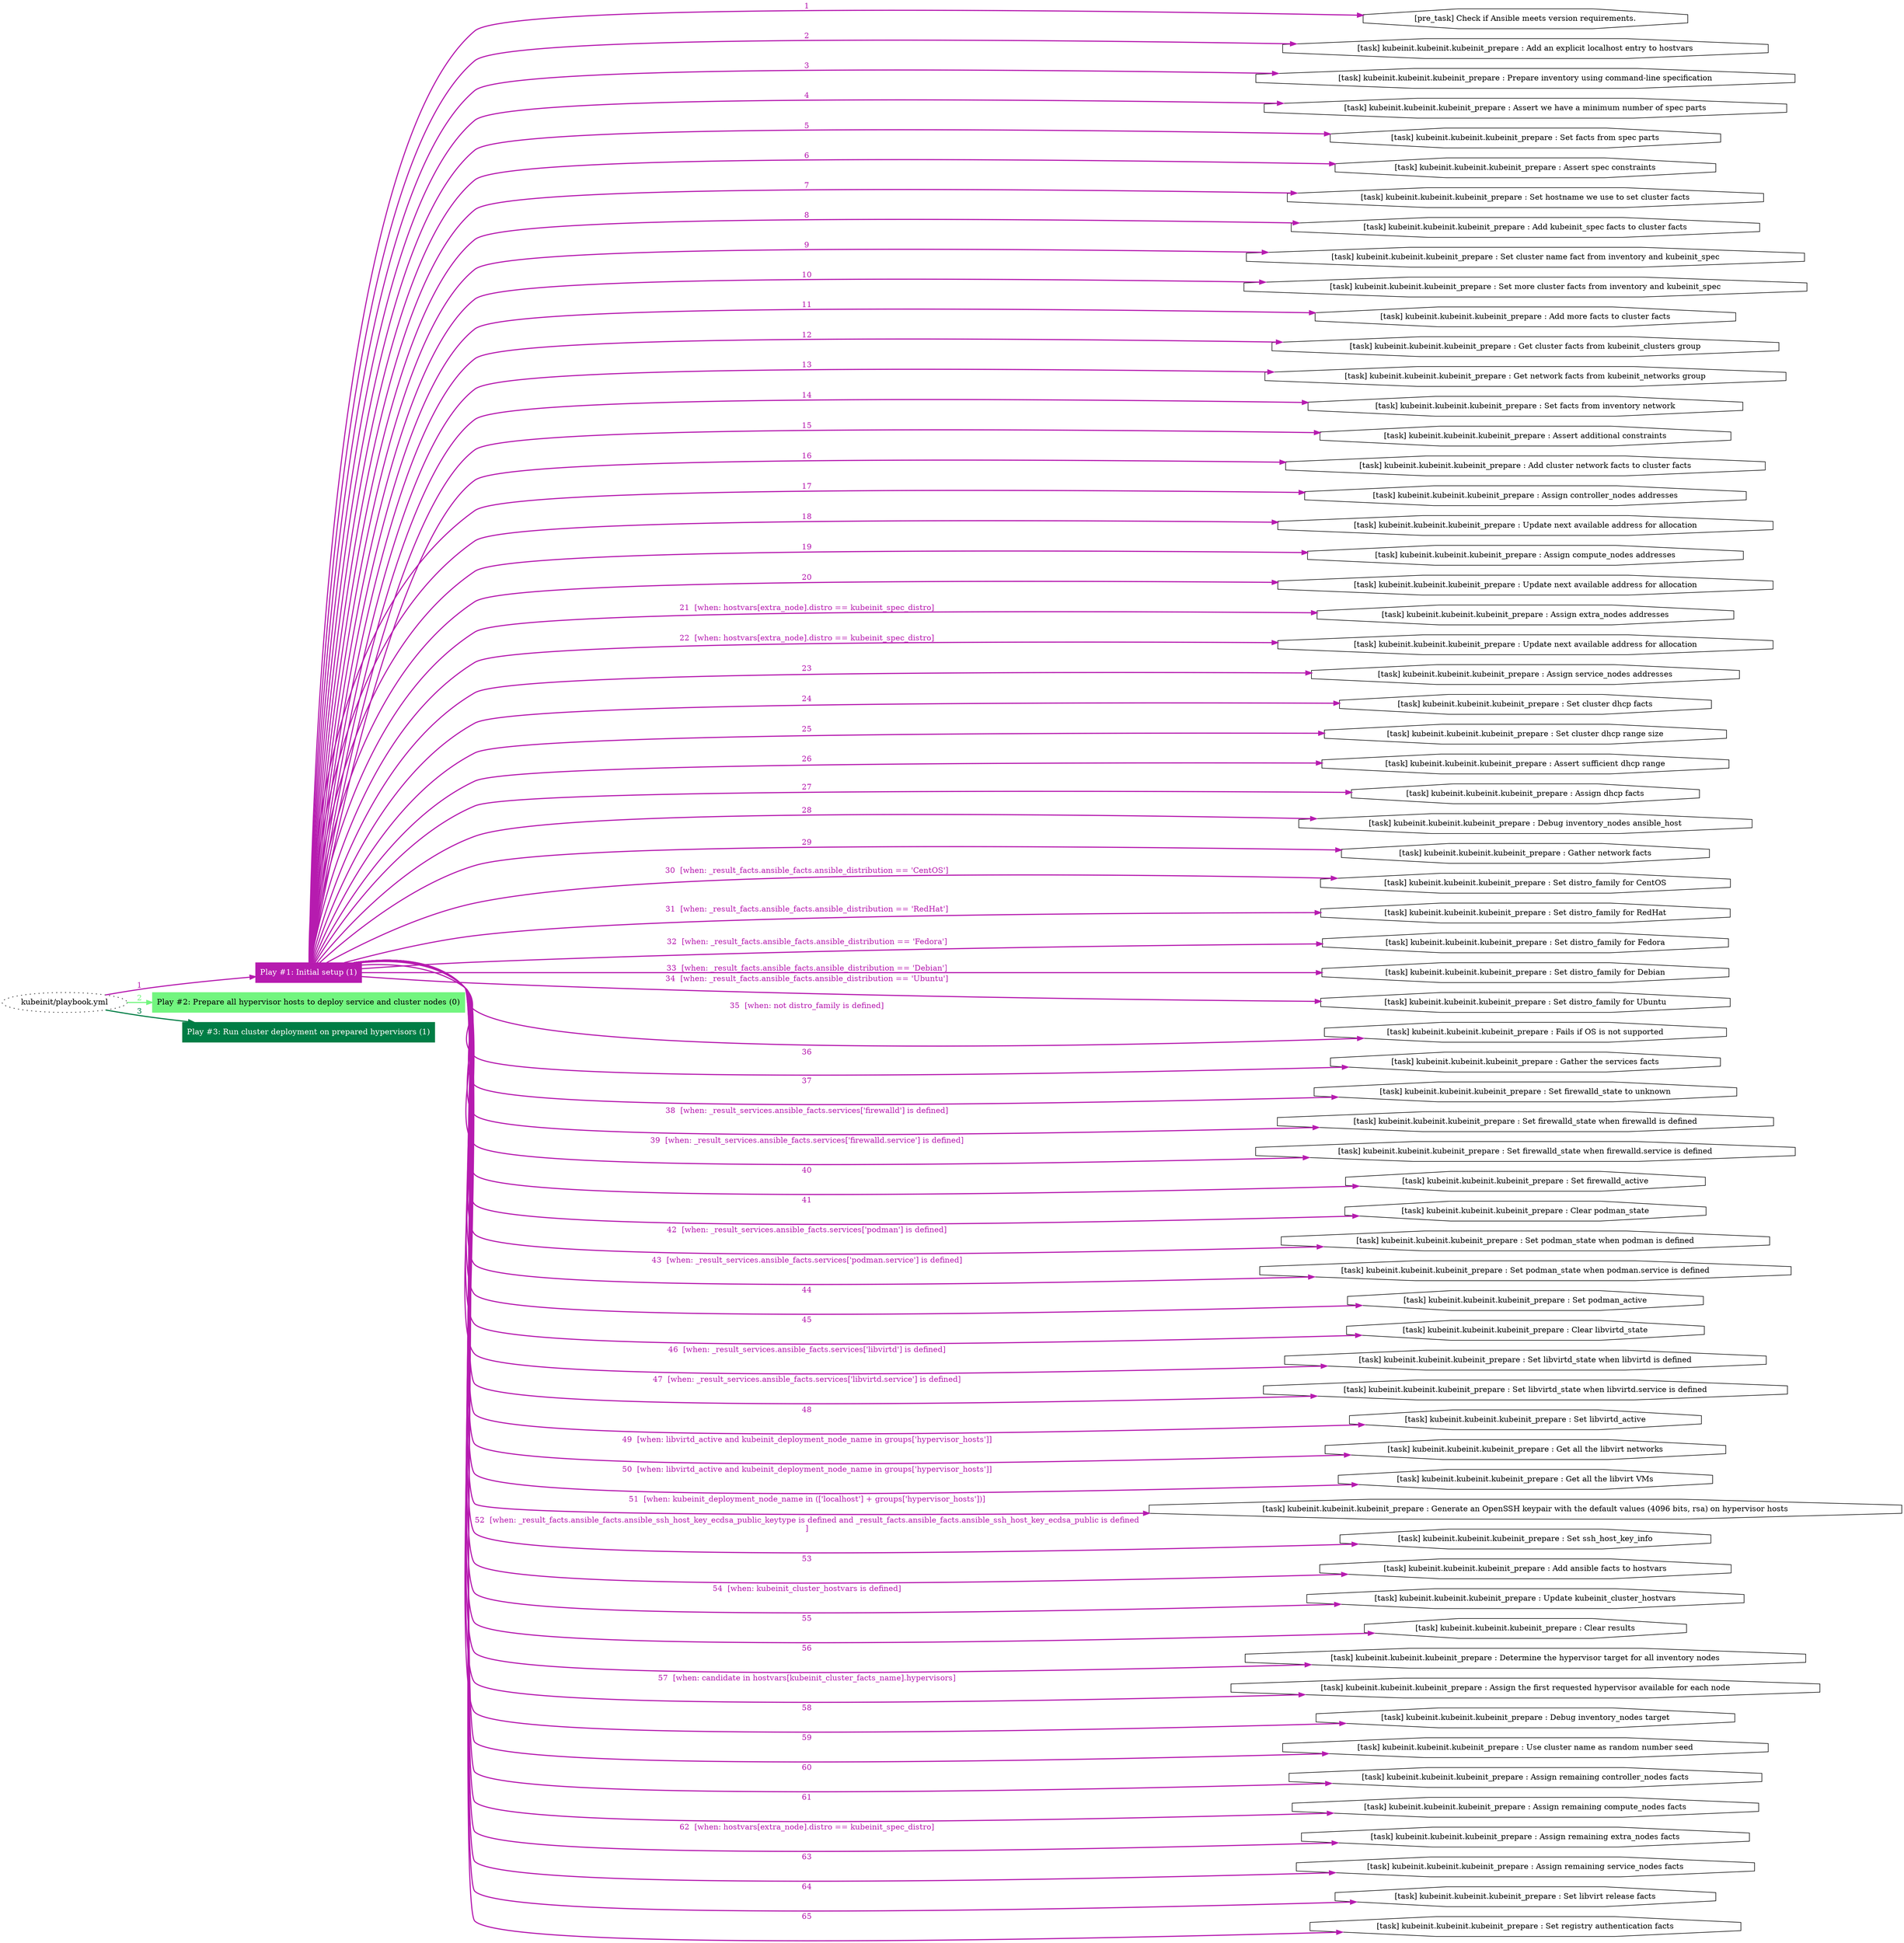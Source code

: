 digraph "kubeinit/playbook.yml "{
	graph [concentrate=true ordering=in rankdir=LR ratio=fill]
	edge [esep=5 sep=10]
	"kubeinit/playbook.yml" [id=root_node style=dotted]
	subgraph "Play #1: Initial setup (1) "{
		"Play #1: Initial setup (1)" [color="#b61baf" fontcolor="#ffffff" id="play_ea869561-3bcd-4f29-bf1c-f3e83fec173b" shape=box style=filled tooltip=localhost]
		"kubeinit/playbook.yml" -> "Play #1: Initial setup (1)" [label=1 color="#b61baf" fontcolor="#b61baf" id="edge_aed6859c-e560-4c23-939a-ffddefc12280" style=bold]
		"pre_task_42b88b5c-15d3-4a57-a116-bc62bc5c8911" [label="[pre_task] Check if Ansible meets version requirements." id="pre_task_42b88b5c-15d3-4a57-a116-bc62bc5c8911" shape=octagon tooltip="[pre_task] Check if Ansible meets version requirements."]
		"Play #1: Initial setup (1)" -> "pre_task_42b88b5c-15d3-4a57-a116-bc62bc5c8911" [label=1 color="#b61baf" fontcolor="#b61baf" id="edge_c6e97011-c3ed-4ab1-82f6-898571a070c2" style=bold]
		"task_cff6bb2b-d6f0-4ded-bd03-bcca0bccc145" [label="[task] kubeinit.kubeinit.kubeinit_prepare : Add an explicit localhost entry to hostvars" id="task_cff6bb2b-d6f0-4ded-bd03-bcca0bccc145" shape=octagon tooltip="[task] kubeinit.kubeinit.kubeinit_prepare : Add an explicit localhost entry to hostvars"]
		"Play #1: Initial setup (1)" -> "task_cff6bb2b-d6f0-4ded-bd03-bcca0bccc145" [label=2 color="#b61baf" fontcolor="#b61baf" id="edge_1ac5b663-cb4f-4fca-86e8-e2582e75374a" style=bold]
		"task_7cb29508-6b1f-4231-b0f7-6bf992cc1b13" [label="[task] kubeinit.kubeinit.kubeinit_prepare : Prepare inventory using command-line specification" id="task_7cb29508-6b1f-4231-b0f7-6bf992cc1b13" shape=octagon tooltip="[task] kubeinit.kubeinit.kubeinit_prepare : Prepare inventory using command-line specification"]
		"Play #1: Initial setup (1)" -> "task_7cb29508-6b1f-4231-b0f7-6bf992cc1b13" [label=3 color="#b61baf" fontcolor="#b61baf" id="edge_74beb8eb-ba7c-4d41-8a2a-8c0e63d81d73" style=bold]
		"task_b93960a4-4c40-41fe-8964-3a6a07e31b44" [label="[task] kubeinit.kubeinit.kubeinit_prepare : Assert we have a minimum number of spec parts" id="task_b93960a4-4c40-41fe-8964-3a6a07e31b44" shape=octagon tooltip="[task] kubeinit.kubeinit.kubeinit_prepare : Assert we have a minimum number of spec parts"]
		"Play #1: Initial setup (1)" -> "task_b93960a4-4c40-41fe-8964-3a6a07e31b44" [label=4 color="#b61baf" fontcolor="#b61baf" id="edge_6ea727b4-5982-4d61-a57a-d5787a983b25" style=bold]
		"task_51372efc-e287-49f4-9223-54e0a70ea1ea" [label="[task] kubeinit.kubeinit.kubeinit_prepare : Set facts from spec parts" id="task_51372efc-e287-49f4-9223-54e0a70ea1ea" shape=octagon tooltip="[task] kubeinit.kubeinit.kubeinit_prepare : Set facts from spec parts"]
		"Play #1: Initial setup (1)" -> "task_51372efc-e287-49f4-9223-54e0a70ea1ea" [label=5 color="#b61baf" fontcolor="#b61baf" id="edge_bd211f06-2d12-425d-ada8-5bfef68b889d" style=bold]
		"task_4a597395-65dd-45b1-a8e7-f1f57c04cd02" [label="[task] kubeinit.kubeinit.kubeinit_prepare : Assert spec constraints" id="task_4a597395-65dd-45b1-a8e7-f1f57c04cd02" shape=octagon tooltip="[task] kubeinit.kubeinit.kubeinit_prepare : Assert spec constraints"]
		"Play #1: Initial setup (1)" -> "task_4a597395-65dd-45b1-a8e7-f1f57c04cd02" [label=6 color="#b61baf" fontcolor="#b61baf" id="edge_683eda42-1627-4d88-ac69-6c7b89eecdb9" style=bold]
		"task_9fe77a5a-141c-451a-ac60-8dcca9f5171a" [label="[task] kubeinit.kubeinit.kubeinit_prepare : Set hostname we use to set cluster facts" id="task_9fe77a5a-141c-451a-ac60-8dcca9f5171a" shape=octagon tooltip="[task] kubeinit.kubeinit.kubeinit_prepare : Set hostname we use to set cluster facts"]
		"Play #1: Initial setup (1)" -> "task_9fe77a5a-141c-451a-ac60-8dcca9f5171a" [label=7 color="#b61baf" fontcolor="#b61baf" id="edge_4e191393-0693-47b1-b947-53d4233d4972" style=bold]
		"task_1a16730c-21f4-48fa-bfd4-cb5289695d1d" [label="[task] kubeinit.kubeinit.kubeinit_prepare : Add kubeinit_spec facts to cluster facts" id="task_1a16730c-21f4-48fa-bfd4-cb5289695d1d" shape=octagon tooltip="[task] kubeinit.kubeinit.kubeinit_prepare : Add kubeinit_spec facts to cluster facts"]
		"Play #1: Initial setup (1)" -> "task_1a16730c-21f4-48fa-bfd4-cb5289695d1d" [label=8 color="#b61baf" fontcolor="#b61baf" id="edge_9e916204-87d0-4dc0-a70c-589d1f0d8e39" style=bold]
		"task_1526a28e-e0dc-4e13-9c69-a9e5828e7ce5" [label="[task] kubeinit.kubeinit.kubeinit_prepare : Set cluster name fact from inventory and kubeinit_spec" id="task_1526a28e-e0dc-4e13-9c69-a9e5828e7ce5" shape=octagon tooltip="[task] kubeinit.kubeinit.kubeinit_prepare : Set cluster name fact from inventory and kubeinit_spec"]
		"Play #1: Initial setup (1)" -> "task_1526a28e-e0dc-4e13-9c69-a9e5828e7ce5" [label=9 color="#b61baf" fontcolor="#b61baf" id="edge_eecdcafa-5d11-42cd-9eaa-aa9f075fcc76" style=bold]
		"task_cc54e33d-a366-4586-b9bc-17f60291f54e" [label="[task] kubeinit.kubeinit.kubeinit_prepare : Set more cluster facts from inventory and kubeinit_spec" id="task_cc54e33d-a366-4586-b9bc-17f60291f54e" shape=octagon tooltip="[task] kubeinit.kubeinit.kubeinit_prepare : Set more cluster facts from inventory and kubeinit_spec"]
		"Play #1: Initial setup (1)" -> "task_cc54e33d-a366-4586-b9bc-17f60291f54e" [label=10 color="#b61baf" fontcolor="#b61baf" id="edge_718b529e-8cbd-4100-92a3-804afe4b6082" style=bold]
		"task_c64bbaf6-a7b3-4c32-a075-b58950c12895" [label="[task] kubeinit.kubeinit.kubeinit_prepare : Add more facts to cluster facts" id="task_c64bbaf6-a7b3-4c32-a075-b58950c12895" shape=octagon tooltip="[task] kubeinit.kubeinit.kubeinit_prepare : Add more facts to cluster facts"]
		"Play #1: Initial setup (1)" -> "task_c64bbaf6-a7b3-4c32-a075-b58950c12895" [label=11 color="#b61baf" fontcolor="#b61baf" id="edge_af4f5d3b-f8e9-4858-85d7-815c3b1a6b7e" style=bold]
		"task_7ce78f7c-0b40-4ffc-8a3e-93176c9576f3" [label="[task] kubeinit.kubeinit.kubeinit_prepare : Get cluster facts from kubeinit_clusters group" id="task_7ce78f7c-0b40-4ffc-8a3e-93176c9576f3" shape=octagon tooltip="[task] kubeinit.kubeinit.kubeinit_prepare : Get cluster facts from kubeinit_clusters group"]
		"Play #1: Initial setup (1)" -> "task_7ce78f7c-0b40-4ffc-8a3e-93176c9576f3" [label=12 color="#b61baf" fontcolor="#b61baf" id="edge_37005cfc-8ac8-4f75-acb8-f3d6c5061f81" style=bold]
		"task_35567f24-5af0-4949-8a76-e18acd849163" [label="[task] kubeinit.kubeinit.kubeinit_prepare : Get network facts from kubeinit_networks group" id="task_35567f24-5af0-4949-8a76-e18acd849163" shape=octagon tooltip="[task] kubeinit.kubeinit.kubeinit_prepare : Get network facts from kubeinit_networks group"]
		"Play #1: Initial setup (1)" -> "task_35567f24-5af0-4949-8a76-e18acd849163" [label=13 color="#b61baf" fontcolor="#b61baf" id="edge_37c60db0-659b-4ac6-99cc-0be6d06933fa" style=bold]
		"task_dd79f61f-6acf-41a3-917f-7c9cdcc504e9" [label="[task] kubeinit.kubeinit.kubeinit_prepare : Set facts from inventory network" id="task_dd79f61f-6acf-41a3-917f-7c9cdcc504e9" shape=octagon tooltip="[task] kubeinit.kubeinit.kubeinit_prepare : Set facts from inventory network"]
		"Play #1: Initial setup (1)" -> "task_dd79f61f-6acf-41a3-917f-7c9cdcc504e9" [label=14 color="#b61baf" fontcolor="#b61baf" id="edge_6a201f12-d2bd-4813-b201-5e9fe6cd1ada" style=bold]
		"task_b8d11cb2-2d36-4e49-945c-ed47af295330" [label="[task] kubeinit.kubeinit.kubeinit_prepare : Assert additional constraints" id="task_b8d11cb2-2d36-4e49-945c-ed47af295330" shape=octagon tooltip="[task] kubeinit.kubeinit.kubeinit_prepare : Assert additional constraints"]
		"Play #1: Initial setup (1)" -> "task_b8d11cb2-2d36-4e49-945c-ed47af295330" [label=15 color="#b61baf" fontcolor="#b61baf" id="edge_f0c78ee6-126d-4e49-adaa-664ae76e2e93" style=bold]
		"task_f575a1e5-501a-40dc-b701-f62122ea31c1" [label="[task] kubeinit.kubeinit.kubeinit_prepare : Add cluster network facts to cluster facts" id="task_f575a1e5-501a-40dc-b701-f62122ea31c1" shape=octagon tooltip="[task] kubeinit.kubeinit.kubeinit_prepare : Add cluster network facts to cluster facts"]
		"Play #1: Initial setup (1)" -> "task_f575a1e5-501a-40dc-b701-f62122ea31c1" [label=16 color="#b61baf" fontcolor="#b61baf" id="edge_5c0dd088-933b-4486-9183-e453b2288366" style=bold]
		"task_1e2bcc0c-af5e-4700-b973-0bb6065e7f27" [label="[task] kubeinit.kubeinit.kubeinit_prepare : Assign controller_nodes addresses" id="task_1e2bcc0c-af5e-4700-b973-0bb6065e7f27" shape=octagon tooltip="[task] kubeinit.kubeinit.kubeinit_prepare : Assign controller_nodes addresses"]
		"Play #1: Initial setup (1)" -> "task_1e2bcc0c-af5e-4700-b973-0bb6065e7f27" [label=17 color="#b61baf" fontcolor="#b61baf" id="edge_f73c1e36-0c46-474d-ace0-015406703048" style=bold]
		"task_fd05fdd2-6424-473e-9172-205d84464013" [label="[task] kubeinit.kubeinit.kubeinit_prepare : Update next available address for allocation" id="task_fd05fdd2-6424-473e-9172-205d84464013" shape=octagon tooltip="[task] kubeinit.kubeinit.kubeinit_prepare : Update next available address for allocation"]
		"Play #1: Initial setup (1)" -> "task_fd05fdd2-6424-473e-9172-205d84464013" [label=18 color="#b61baf" fontcolor="#b61baf" id="edge_9d5ebd70-8c35-4b2b-8f80-f00f41fcdf15" style=bold]
		"task_cadfd4af-5753-417b-88aa-5233294ee43b" [label="[task] kubeinit.kubeinit.kubeinit_prepare : Assign compute_nodes addresses" id="task_cadfd4af-5753-417b-88aa-5233294ee43b" shape=octagon tooltip="[task] kubeinit.kubeinit.kubeinit_prepare : Assign compute_nodes addresses"]
		"Play #1: Initial setup (1)" -> "task_cadfd4af-5753-417b-88aa-5233294ee43b" [label=19 color="#b61baf" fontcolor="#b61baf" id="edge_08e3fd9e-ee09-495e-af6b-71690c99f3cb" style=bold]
		"task_93f52122-1fd6-451b-ad29-865eccbcd208" [label="[task] kubeinit.kubeinit.kubeinit_prepare : Update next available address for allocation" id="task_93f52122-1fd6-451b-ad29-865eccbcd208" shape=octagon tooltip="[task] kubeinit.kubeinit.kubeinit_prepare : Update next available address for allocation"]
		"Play #1: Initial setup (1)" -> "task_93f52122-1fd6-451b-ad29-865eccbcd208" [label=20 color="#b61baf" fontcolor="#b61baf" id="edge_3a901adf-e3fe-4bfb-8816-299d0a48a6ac" style=bold]
		"task_c286322e-029e-4f80-9263-8841d92fdba5" [label="[task] kubeinit.kubeinit.kubeinit_prepare : Assign extra_nodes addresses" id="task_c286322e-029e-4f80-9263-8841d92fdba5" shape=octagon tooltip="[task] kubeinit.kubeinit.kubeinit_prepare : Assign extra_nodes addresses"]
		"Play #1: Initial setup (1)" -> "task_c286322e-029e-4f80-9263-8841d92fdba5" [label="21  [when: hostvars[extra_node].distro == kubeinit_spec_distro]" color="#b61baf" fontcolor="#b61baf" id="edge_6eaa01df-c829-45b2-a062-85b1823875ba" style=bold]
		"task_6bfc5421-4857-4c39-8678-838318028d52" [label="[task] kubeinit.kubeinit.kubeinit_prepare : Update next available address for allocation" id="task_6bfc5421-4857-4c39-8678-838318028d52" shape=octagon tooltip="[task] kubeinit.kubeinit.kubeinit_prepare : Update next available address for allocation"]
		"Play #1: Initial setup (1)" -> "task_6bfc5421-4857-4c39-8678-838318028d52" [label="22  [when: hostvars[extra_node].distro == kubeinit_spec_distro]" color="#b61baf" fontcolor="#b61baf" id="edge_486110b0-62ff-4295-a287-ce65cfee575a" style=bold]
		"task_71b26c07-ccba-4de7-9dc9-816d5d7c45a8" [label="[task] kubeinit.kubeinit.kubeinit_prepare : Assign service_nodes addresses" id="task_71b26c07-ccba-4de7-9dc9-816d5d7c45a8" shape=octagon tooltip="[task] kubeinit.kubeinit.kubeinit_prepare : Assign service_nodes addresses"]
		"Play #1: Initial setup (1)" -> "task_71b26c07-ccba-4de7-9dc9-816d5d7c45a8" [label=23 color="#b61baf" fontcolor="#b61baf" id="edge_1b1676a4-af73-43e0-93bc-2a15efcde11f" style=bold]
		"task_a3cfbd10-045b-4bb0-8435-98476fd9000c" [label="[task] kubeinit.kubeinit.kubeinit_prepare : Set cluster dhcp facts" id="task_a3cfbd10-045b-4bb0-8435-98476fd9000c" shape=octagon tooltip="[task] kubeinit.kubeinit.kubeinit_prepare : Set cluster dhcp facts"]
		"Play #1: Initial setup (1)" -> "task_a3cfbd10-045b-4bb0-8435-98476fd9000c" [label=24 color="#b61baf" fontcolor="#b61baf" id="edge_9be7dbd0-896e-4707-a74a-78041e350334" style=bold]
		"task_a8cbc09e-e827-4888-a037-e99687bce4c5" [label="[task] kubeinit.kubeinit.kubeinit_prepare : Set cluster dhcp range size" id="task_a8cbc09e-e827-4888-a037-e99687bce4c5" shape=octagon tooltip="[task] kubeinit.kubeinit.kubeinit_prepare : Set cluster dhcp range size"]
		"Play #1: Initial setup (1)" -> "task_a8cbc09e-e827-4888-a037-e99687bce4c5" [label=25 color="#b61baf" fontcolor="#b61baf" id="edge_41521a5b-c477-4e46-868b-6003cd9c2268" style=bold]
		"task_8c724cf6-1a84-428a-b961-ce968bb4cc1b" [label="[task] kubeinit.kubeinit.kubeinit_prepare : Assert sufficient dhcp range" id="task_8c724cf6-1a84-428a-b961-ce968bb4cc1b" shape=octagon tooltip="[task] kubeinit.kubeinit.kubeinit_prepare : Assert sufficient dhcp range"]
		"Play #1: Initial setup (1)" -> "task_8c724cf6-1a84-428a-b961-ce968bb4cc1b" [label=26 color="#b61baf" fontcolor="#b61baf" id="edge_1df25692-901b-45e3-90aa-ff125755ae4f" style=bold]
		"task_1a38f11b-50b1-4f95-9e39-15a3705d1cac" [label="[task] kubeinit.kubeinit.kubeinit_prepare : Assign dhcp facts" id="task_1a38f11b-50b1-4f95-9e39-15a3705d1cac" shape=octagon tooltip="[task] kubeinit.kubeinit.kubeinit_prepare : Assign dhcp facts"]
		"Play #1: Initial setup (1)" -> "task_1a38f11b-50b1-4f95-9e39-15a3705d1cac" [label=27 color="#b61baf" fontcolor="#b61baf" id="edge_7f370875-06ce-4b38-a775-c2b6c2cb49fc" style=bold]
		"task_c57943cf-2c94-44e8-bf5b-125121c74e7b" [label="[task] kubeinit.kubeinit.kubeinit_prepare : Debug inventory_nodes ansible_host" id="task_c57943cf-2c94-44e8-bf5b-125121c74e7b" shape=octagon tooltip="[task] kubeinit.kubeinit.kubeinit_prepare : Debug inventory_nodes ansible_host"]
		"Play #1: Initial setup (1)" -> "task_c57943cf-2c94-44e8-bf5b-125121c74e7b" [label=28 color="#b61baf" fontcolor="#b61baf" id="edge_b5999995-757d-43f6-8dc9-e1bfd61c457e" style=bold]
		"task_fbaa2ebc-c794-4414-9a13-230becaa8ad7" [label="[task] kubeinit.kubeinit.kubeinit_prepare : Gather network facts" id="task_fbaa2ebc-c794-4414-9a13-230becaa8ad7" shape=octagon tooltip="[task] kubeinit.kubeinit.kubeinit_prepare : Gather network facts"]
		"Play #1: Initial setup (1)" -> "task_fbaa2ebc-c794-4414-9a13-230becaa8ad7" [label=29 color="#b61baf" fontcolor="#b61baf" id="edge_4014c251-2faf-4092-871c-94f3a89573ff" style=bold]
		"task_ec72b673-e080-4ca4-a281-c9a35ba9adce" [label="[task] kubeinit.kubeinit.kubeinit_prepare : Set distro_family for CentOS" id="task_ec72b673-e080-4ca4-a281-c9a35ba9adce" shape=octagon tooltip="[task] kubeinit.kubeinit.kubeinit_prepare : Set distro_family for CentOS"]
		"Play #1: Initial setup (1)" -> "task_ec72b673-e080-4ca4-a281-c9a35ba9adce" [label="30  [when: _result_facts.ansible_facts.ansible_distribution == 'CentOS']" color="#b61baf" fontcolor="#b61baf" id="edge_cd1cd429-4a05-42cf-9163-731588973c83" style=bold]
		"task_5ebc7fe0-31c2-43de-93b9-b36b8ec33db1" [label="[task] kubeinit.kubeinit.kubeinit_prepare : Set distro_family for RedHat" id="task_5ebc7fe0-31c2-43de-93b9-b36b8ec33db1" shape=octagon tooltip="[task] kubeinit.kubeinit.kubeinit_prepare : Set distro_family for RedHat"]
		"Play #1: Initial setup (1)" -> "task_5ebc7fe0-31c2-43de-93b9-b36b8ec33db1" [label="31  [when: _result_facts.ansible_facts.ansible_distribution == 'RedHat']" color="#b61baf" fontcolor="#b61baf" id="edge_22049d93-322a-48ad-9069-4476869560aa" style=bold]
		"task_98b3c438-6aae-4849-93b5-3cded0e28395" [label="[task] kubeinit.kubeinit.kubeinit_prepare : Set distro_family for Fedora" id="task_98b3c438-6aae-4849-93b5-3cded0e28395" shape=octagon tooltip="[task] kubeinit.kubeinit.kubeinit_prepare : Set distro_family for Fedora"]
		"Play #1: Initial setup (1)" -> "task_98b3c438-6aae-4849-93b5-3cded0e28395" [label="32  [when: _result_facts.ansible_facts.ansible_distribution == 'Fedora']" color="#b61baf" fontcolor="#b61baf" id="edge_22177223-254a-4d03-8088-4ccfc55ebc5f" style=bold]
		"task_dcfdfec9-e79c-4249-a043-37375f3f3bc9" [label="[task] kubeinit.kubeinit.kubeinit_prepare : Set distro_family for Debian" id="task_dcfdfec9-e79c-4249-a043-37375f3f3bc9" shape=octagon tooltip="[task] kubeinit.kubeinit.kubeinit_prepare : Set distro_family for Debian"]
		"Play #1: Initial setup (1)" -> "task_dcfdfec9-e79c-4249-a043-37375f3f3bc9" [label="33  [when: _result_facts.ansible_facts.ansible_distribution == 'Debian']" color="#b61baf" fontcolor="#b61baf" id="edge_0168a02b-f52d-4432-ae24-6125e3f4c1db" style=bold]
		"task_bcb227ac-687a-4463-93cd-6d8ae624460c" [label="[task] kubeinit.kubeinit.kubeinit_prepare : Set distro_family for Ubuntu" id="task_bcb227ac-687a-4463-93cd-6d8ae624460c" shape=octagon tooltip="[task] kubeinit.kubeinit.kubeinit_prepare : Set distro_family for Ubuntu"]
		"Play #1: Initial setup (1)" -> "task_bcb227ac-687a-4463-93cd-6d8ae624460c" [label="34  [when: _result_facts.ansible_facts.ansible_distribution == 'Ubuntu']" color="#b61baf" fontcolor="#b61baf" id="edge_0bc0f111-9d23-47f9-b7a0-738ccd1961d2" style=bold]
		"task_d60bae13-750e-452b-bd28-b1eae16a8170" [label="[task] kubeinit.kubeinit.kubeinit_prepare : Fails if OS is not supported" id="task_d60bae13-750e-452b-bd28-b1eae16a8170" shape=octagon tooltip="[task] kubeinit.kubeinit.kubeinit_prepare : Fails if OS is not supported"]
		"Play #1: Initial setup (1)" -> "task_d60bae13-750e-452b-bd28-b1eae16a8170" [label="35  [when: not distro_family is defined]" color="#b61baf" fontcolor="#b61baf" id="edge_b82b50bb-c751-416b-91f2-afec013b2467" style=bold]
		"task_746e8444-caa0-4088-b5a8-9672acbcf786" [label="[task] kubeinit.kubeinit.kubeinit_prepare : Gather the services facts" id="task_746e8444-caa0-4088-b5a8-9672acbcf786" shape=octagon tooltip="[task] kubeinit.kubeinit.kubeinit_prepare : Gather the services facts"]
		"Play #1: Initial setup (1)" -> "task_746e8444-caa0-4088-b5a8-9672acbcf786" [label=36 color="#b61baf" fontcolor="#b61baf" id="edge_2771b3ee-49ba-4188-af1c-aa3794bd14da" style=bold]
		"task_b0c2bc69-8ad4-4788-acae-9a3c4749a5c5" [label="[task] kubeinit.kubeinit.kubeinit_prepare : Set firewalld_state to unknown" id="task_b0c2bc69-8ad4-4788-acae-9a3c4749a5c5" shape=octagon tooltip="[task] kubeinit.kubeinit.kubeinit_prepare : Set firewalld_state to unknown"]
		"Play #1: Initial setup (1)" -> "task_b0c2bc69-8ad4-4788-acae-9a3c4749a5c5" [label=37 color="#b61baf" fontcolor="#b61baf" id="edge_a8c82d5a-2019-4df0-bcec-6f2207b54bd5" style=bold]
		"task_08a11240-36df-4913-a4b2-1a0d2bcc79c4" [label="[task] kubeinit.kubeinit.kubeinit_prepare : Set firewalld_state when firewalld is defined" id="task_08a11240-36df-4913-a4b2-1a0d2bcc79c4" shape=octagon tooltip="[task] kubeinit.kubeinit.kubeinit_prepare : Set firewalld_state when firewalld is defined"]
		"Play #1: Initial setup (1)" -> "task_08a11240-36df-4913-a4b2-1a0d2bcc79c4" [label="38  [when: _result_services.ansible_facts.services['firewalld'] is defined]" color="#b61baf" fontcolor="#b61baf" id="edge_91a1dff3-3f1d-4935-8f4d-b6a0495ec0f9" style=bold]
		"task_299a104a-3d69-4db2-b0d9-dae1e27866dc" [label="[task] kubeinit.kubeinit.kubeinit_prepare : Set firewalld_state when firewalld.service is defined" id="task_299a104a-3d69-4db2-b0d9-dae1e27866dc" shape=octagon tooltip="[task] kubeinit.kubeinit.kubeinit_prepare : Set firewalld_state when firewalld.service is defined"]
		"Play #1: Initial setup (1)" -> "task_299a104a-3d69-4db2-b0d9-dae1e27866dc" [label="39  [when: _result_services.ansible_facts.services['firewalld.service'] is defined]" color="#b61baf" fontcolor="#b61baf" id="edge_5069a3d7-4e2d-4ff9-828e-d238396cc5f1" style=bold]
		"task_f05fa7dc-990e-4dfb-8428-087340538662" [label="[task] kubeinit.kubeinit.kubeinit_prepare : Set firewalld_active" id="task_f05fa7dc-990e-4dfb-8428-087340538662" shape=octagon tooltip="[task] kubeinit.kubeinit.kubeinit_prepare : Set firewalld_active"]
		"Play #1: Initial setup (1)" -> "task_f05fa7dc-990e-4dfb-8428-087340538662" [label=40 color="#b61baf" fontcolor="#b61baf" id="edge_c2161560-f504-4bf4-b4df-07815f71a5a7" style=bold]
		"task_93a08bf1-6224-4242-a1cf-e831114c21c4" [label="[task] kubeinit.kubeinit.kubeinit_prepare : Clear podman_state" id="task_93a08bf1-6224-4242-a1cf-e831114c21c4" shape=octagon tooltip="[task] kubeinit.kubeinit.kubeinit_prepare : Clear podman_state"]
		"Play #1: Initial setup (1)" -> "task_93a08bf1-6224-4242-a1cf-e831114c21c4" [label=41 color="#b61baf" fontcolor="#b61baf" id="edge_270234e6-b252-47d0-aeec-10c9fbb8fac0" style=bold]
		"task_5d341984-bc0f-48f0-933a-5a7a46b6881e" [label="[task] kubeinit.kubeinit.kubeinit_prepare : Set podman_state when podman is defined" id="task_5d341984-bc0f-48f0-933a-5a7a46b6881e" shape=octagon tooltip="[task] kubeinit.kubeinit.kubeinit_prepare : Set podman_state when podman is defined"]
		"Play #1: Initial setup (1)" -> "task_5d341984-bc0f-48f0-933a-5a7a46b6881e" [label="42  [when: _result_services.ansible_facts.services['podman'] is defined]" color="#b61baf" fontcolor="#b61baf" id="edge_5ccd2779-ae42-4fba-9ac6-c9bb81e3d3d3" style=bold]
		"task_10a1f505-06d2-4825-9628-037dbb73d861" [label="[task] kubeinit.kubeinit.kubeinit_prepare : Set podman_state when podman.service is defined" id="task_10a1f505-06d2-4825-9628-037dbb73d861" shape=octagon tooltip="[task] kubeinit.kubeinit.kubeinit_prepare : Set podman_state when podman.service is defined"]
		"Play #1: Initial setup (1)" -> "task_10a1f505-06d2-4825-9628-037dbb73d861" [label="43  [when: _result_services.ansible_facts.services['podman.service'] is defined]" color="#b61baf" fontcolor="#b61baf" id="edge_1cd9382c-069b-4f2c-a136-3d202f9e4cc1" style=bold]
		"task_aac04c1a-05ec-491b-b4a8-db894fdc7928" [label="[task] kubeinit.kubeinit.kubeinit_prepare : Set podman_active" id="task_aac04c1a-05ec-491b-b4a8-db894fdc7928" shape=octagon tooltip="[task] kubeinit.kubeinit.kubeinit_prepare : Set podman_active"]
		"Play #1: Initial setup (1)" -> "task_aac04c1a-05ec-491b-b4a8-db894fdc7928" [label=44 color="#b61baf" fontcolor="#b61baf" id="edge_b7629348-4343-44e6-8034-4e8deca494af" style=bold]
		"task_14796cb1-ee10-4e08-ab8c-02f07694c41d" [label="[task] kubeinit.kubeinit.kubeinit_prepare : Clear libvirtd_state" id="task_14796cb1-ee10-4e08-ab8c-02f07694c41d" shape=octagon tooltip="[task] kubeinit.kubeinit.kubeinit_prepare : Clear libvirtd_state"]
		"Play #1: Initial setup (1)" -> "task_14796cb1-ee10-4e08-ab8c-02f07694c41d" [label=45 color="#b61baf" fontcolor="#b61baf" id="edge_6d8ac40c-d5ee-47da-ae7f-703fab4960d8" style=bold]
		"task_ac8e6912-fca4-4dea-abd9-61b76653b7f6" [label="[task] kubeinit.kubeinit.kubeinit_prepare : Set libvirtd_state when libvirtd is defined" id="task_ac8e6912-fca4-4dea-abd9-61b76653b7f6" shape=octagon tooltip="[task] kubeinit.kubeinit.kubeinit_prepare : Set libvirtd_state when libvirtd is defined"]
		"Play #1: Initial setup (1)" -> "task_ac8e6912-fca4-4dea-abd9-61b76653b7f6" [label="46  [when: _result_services.ansible_facts.services['libvirtd'] is defined]" color="#b61baf" fontcolor="#b61baf" id="edge_43614caf-b372-4abb-b42b-09f1bc4a3023" style=bold]
		"task_4eb88417-2b72-4c92-b0f8-24784d4c37f3" [label="[task] kubeinit.kubeinit.kubeinit_prepare : Set libvirtd_state when libvirtd.service is defined" id="task_4eb88417-2b72-4c92-b0f8-24784d4c37f3" shape=octagon tooltip="[task] kubeinit.kubeinit.kubeinit_prepare : Set libvirtd_state when libvirtd.service is defined"]
		"Play #1: Initial setup (1)" -> "task_4eb88417-2b72-4c92-b0f8-24784d4c37f3" [label="47  [when: _result_services.ansible_facts.services['libvirtd.service'] is defined]" color="#b61baf" fontcolor="#b61baf" id="edge_720ada22-862c-4d2a-9b2d-a164d3f93b95" style=bold]
		"task_d0298e5b-d93e-455f-987d-0514ed35473c" [label="[task] kubeinit.kubeinit.kubeinit_prepare : Set libvirtd_active" id="task_d0298e5b-d93e-455f-987d-0514ed35473c" shape=octagon tooltip="[task] kubeinit.kubeinit.kubeinit_prepare : Set libvirtd_active"]
		"Play #1: Initial setup (1)" -> "task_d0298e5b-d93e-455f-987d-0514ed35473c" [label=48 color="#b61baf" fontcolor="#b61baf" id="edge_490a3947-6d2b-4c65-a67c-22587e60ba6f" style=bold]
		"task_53b4710b-34d2-4cb1-8451-ab1e56c32945" [label="[task] kubeinit.kubeinit.kubeinit_prepare : Get all the libvirt networks" id="task_53b4710b-34d2-4cb1-8451-ab1e56c32945" shape=octagon tooltip="[task] kubeinit.kubeinit.kubeinit_prepare : Get all the libvirt networks"]
		"Play #1: Initial setup (1)" -> "task_53b4710b-34d2-4cb1-8451-ab1e56c32945" [label="49  [when: libvirtd_active and kubeinit_deployment_node_name in groups['hypervisor_hosts']]" color="#b61baf" fontcolor="#b61baf" id="edge_06e7fc5b-a90d-4642-8703-1aa196205a7c" style=bold]
		"task_b743c924-9fd4-4df4-b7ba-ecf35c301701" [label="[task] kubeinit.kubeinit.kubeinit_prepare : Get all the libvirt VMs" id="task_b743c924-9fd4-4df4-b7ba-ecf35c301701" shape=octagon tooltip="[task] kubeinit.kubeinit.kubeinit_prepare : Get all the libvirt VMs"]
		"Play #1: Initial setup (1)" -> "task_b743c924-9fd4-4df4-b7ba-ecf35c301701" [label="50  [when: libvirtd_active and kubeinit_deployment_node_name in groups['hypervisor_hosts']]" color="#b61baf" fontcolor="#b61baf" id="edge_205c5a49-9c54-4c65-baea-3be66ff20505" style=bold]
		"task_7cf65d76-55b0-430d-9e58-945992578a54" [label="[task] kubeinit.kubeinit.kubeinit_prepare : Generate an OpenSSH keypair with the default values (4096 bits, rsa) on hypervisor hosts" id="task_7cf65d76-55b0-430d-9e58-945992578a54" shape=octagon tooltip="[task] kubeinit.kubeinit.kubeinit_prepare : Generate an OpenSSH keypair with the default values (4096 bits, rsa) on hypervisor hosts"]
		"Play #1: Initial setup (1)" -> "task_7cf65d76-55b0-430d-9e58-945992578a54" [label="51  [when: kubeinit_deployment_node_name in (['localhost'] + groups['hypervisor_hosts'])]" color="#b61baf" fontcolor="#b61baf" id="edge_c004f414-0cc2-4819-85af-7348ed517278" style=bold]
		"task_1fef0b5e-89fe-42ef-8cd2-8404aaa01090" [label="[task] kubeinit.kubeinit.kubeinit_prepare : Set ssh_host_key_info" id="task_1fef0b5e-89fe-42ef-8cd2-8404aaa01090" shape=octagon tooltip="[task] kubeinit.kubeinit.kubeinit_prepare : Set ssh_host_key_info"]
		"Play #1: Initial setup (1)" -> "task_1fef0b5e-89fe-42ef-8cd2-8404aaa01090" [label="52  [when: _result_facts.ansible_facts.ansible_ssh_host_key_ecdsa_public_keytype is defined and _result_facts.ansible_facts.ansible_ssh_host_key_ecdsa_public is defined
]" color="#b61baf" fontcolor="#b61baf" id="edge_2457e40d-691c-4d1b-9431-b288a2a5e018" style=bold]
		"task_1dc7f88c-adaf-4c27-849c-bc08bfbb0d9b" [label="[task] kubeinit.kubeinit.kubeinit_prepare : Add ansible facts to hostvars" id="task_1dc7f88c-adaf-4c27-849c-bc08bfbb0d9b" shape=octagon tooltip="[task] kubeinit.kubeinit.kubeinit_prepare : Add ansible facts to hostvars"]
		"Play #1: Initial setup (1)" -> "task_1dc7f88c-adaf-4c27-849c-bc08bfbb0d9b" [label=53 color="#b61baf" fontcolor="#b61baf" id="edge_f5701f28-2eb3-40a6-baa1-c7381c0166eb" style=bold]
		"task_decd68f3-b345-4060-9037-93961ee39a44" [label="[task] kubeinit.kubeinit.kubeinit_prepare : Update kubeinit_cluster_hostvars" id="task_decd68f3-b345-4060-9037-93961ee39a44" shape=octagon tooltip="[task] kubeinit.kubeinit.kubeinit_prepare : Update kubeinit_cluster_hostvars"]
		"Play #1: Initial setup (1)" -> "task_decd68f3-b345-4060-9037-93961ee39a44" [label="54  [when: kubeinit_cluster_hostvars is defined]" color="#b61baf" fontcolor="#b61baf" id="edge_82745965-dcd0-4790-9dfb-c11092ae084e" style=bold]
		"task_38120ea6-211f-46d4-a82a-95d21d7cf113" [label="[task] kubeinit.kubeinit.kubeinit_prepare : Clear results" id="task_38120ea6-211f-46d4-a82a-95d21d7cf113" shape=octagon tooltip="[task] kubeinit.kubeinit.kubeinit_prepare : Clear results"]
		"Play #1: Initial setup (1)" -> "task_38120ea6-211f-46d4-a82a-95d21d7cf113" [label=55 color="#b61baf" fontcolor="#b61baf" id="edge_3e0ab522-5909-43a2-bc5c-df171c91644c" style=bold]
		"task_df0f7508-c587-4a58-a195-6fa0c5e4ea6a" [label="[task] kubeinit.kubeinit.kubeinit_prepare : Determine the hypervisor target for all inventory nodes" id="task_df0f7508-c587-4a58-a195-6fa0c5e4ea6a" shape=octagon tooltip="[task] kubeinit.kubeinit.kubeinit_prepare : Determine the hypervisor target for all inventory nodes"]
		"Play #1: Initial setup (1)" -> "task_df0f7508-c587-4a58-a195-6fa0c5e4ea6a" [label=56 color="#b61baf" fontcolor="#b61baf" id="edge_02b3b06f-1e15-4004-9cfb-d52ab51fb688" style=bold]
		"task_9a2f8bc8-4668-4f82-8a20-d9fe4415633b" [label="[task] kubeinit.kubeinit.kubeinit_prepare : Assign the first requested hypervisor available for each node" id="task_9a2f8bc8-4668-4f82-8a20-d9fe4415633b" shape=octagon tooltip="[task] kubeinit.kubeinit.kubeinit_prepare : Assign the first requested hypervisor available for each node"]
		"Play #1: Initial setup (1)" -> "task_9a2f8bc8-4668-4f82-8a20-d9fe4415633b" [label="57  [when: candidate in hostvars[kubeinit_cluster_facts_name].hypervisors]" color="#b61baf" fontcolor="#b61baf" id="edge_0e92488b-344b-4b26-a0cf-d3c72ff5b8c1" style=bold]
		"task_da29f83b-f56c-4754-b620-1c2d98eec4bd" [label="[task] kubeinit.kubeinit.kubeinit_prepare : Debug inventory_nodes target" id="task_da29f83b-f56c-4754-b620-1c2d98eec4bd" shape=octagon tooltip="[task] kubeinit.kubeinit.kubeinit_prepare : Debug inventory_nodes target"]
		"Play #1: Initial setup (1)" -> "task_da29f83b-f56c-4754-b620-1c2d98eec4bd" [label=58 color="#b61baf" fontcolor="#b61baf" id="edge_b5a978ec-908c-49ee-b9c7-77f18eb68643" style=bold]
		"task_0f329cf1-d866-4d57-9093-43e45de2bb7a" [label="[task] kubeinit.kubeinit.kubeinit_prepare : Use cluster name as random number seed" id="task_0f329cf1-d866-4d57-9093-43e45de2bb7a" shape=octagon tooltip="[task] kubeinit.kubeinit.kubeinit_prepare : Use cluster name as random number seed"]
		"Play #1: Initial setup (1)" -> "task_0f329cf1-d866-4d57-9093-43e45de2bb7a" [label=59 color="#b61baf" fontcolor="#b61baf" id="edge_e3184d16-7ee6-489f-bceb-ffee0cc99eac" style=bold]
		"task_47620925-a574-4509-91fc-936600125d31" [label="[task] kubeinit.kubeinit.kubeinit_prepare : Assign remaining controller_nodes facts" id="task_47620925-a574-4509-91fc-936600125d31" shape=octagon tooltip="[task] kubeinit.kubeinit.kubeinit_prepare : Assign remaining controller_nodes facts"]
		"Play #1: Initial setup (1)" -> "task_47620925-a574-4509-91fc-936600125d31" [label=60 color="#b61baf" fontcolor="#b61baf" id="edge_349babdb-2342-44b6-b9a1-f69201311549" style=bold]
		"task_60658d74-ec8f-4114-a2d7-39836eeb065c" [label="[task] kubeinit.kubeinit.kubeinit_prepare : Assign remaining compute_nodes facts" id="task_60658d74-ec8f-4114-a2d7-39836eeb065c" shape=octagon tooltip="[task] kubeinit.kubeinit.kubeinit_prepare : Assign remaining compute_nodes facts"]
		"Play #1: Initial setup (1)" -> "task_60658d74-ec8f-4114-a2d7-39836eeb065c" [label=61 color="#b61baf" fontcolor="#b61baf" id="edge_64d105f2-0695-469c-844b-601c54b8678b" style=bold]
		"task_194ba08b-5233-411a-b49f-3fb905e8384c" [label="[task] kubeinit.kubeinit.kubeinit_prepare : Assign remaining extra_nodes facts" id="task_194ba08b-5233-411a-b49f-3fb905e8384c" shape=octagon tooltip="[task] kubeinit.kubeinit.kubeinit_prepare : Assign remaining extra_nodes facts"]
		"Play #1: Initial setup (1)" -> "task_194ba08b-5233-411a-b49f-3fb905e8384c" [label="62  [when: hostvars[extra_node].distro == kubeinit_spec_distro]" color="#b61baf" fontcolor="#b61baf" id="edge_29e3d02a-7228-4716-ba28-64511146b452" style=bold]
		"task_bb917573-c2e8-49c2-be6a-3fa56cb4171c" [label="[task] kubeinit.kubeinit.kubeinit_prepare : Assign remaining service_nodes facts" id="task_bb917573-c2e8-49c2-be6a-3fa56cb4171c" shape=octagon tooltip="[task] kubeinit.kubeinit.kubeinit_prepare : Assign remaining service_nodes facts"]
		"Play #1: Initial setup (1)" -> "task_bb917573-c2e8-49c2-be6a-3fa56cb4171c" [label=63 color="#b61baf" fontcolor="#b61baf" id="edge_a0031633-6c2f-4ef9-9e38-438537778aba" style=bold]
		"task_33a40612-21fe-4df5-a0a0-1ccd4716a803" [label="[task] kubeinit.kubeinit.kubeinit_prepare : Set libvirt release facts" id="task_33a40612-21fe-4df5-a0a0-1ccd4716a803" shape=octagon tooltip="[task] kubeinit.kubeinit.kubeinit_prepare : Set libvirt release facts"]
		"Play #1: Initial setup (1)" -> "task_33a40612-21fe-4df5-a0a0-1ccd4716a803" [label=64 color="#b61baf" fontcolor="#b61baf" id="edge_1d5b1a83-3e97-4dcd-8f83-4372b9e61dc4" style=bold]
		"task_2d49fd69-4977-42cf-a85c-5114464a1472" [label="[task] kubeinit.kubeinit.kubeinit_prepare : Set registry authentication facts" id="task_2d49fd69-4977-42cf-a85c-5114464a1472" shape=octagon tooltip="[task] kubeinit.kubeinit.kubeinit_prepare : Set registry authentication facts"]
		"Play #1: Initial setup (1)" -> "task_2d49fd69-4977-42cf-a85c-5114464a1472" [label=65 color="#b61baf" fontcolor="#b61baf" id="edge_72e3e22c-2d8d-438e-83c9-eec82dec4c5a" style=bold]
	}
	subgraph "Play #2: Prepare all hypervisor hosts to deploy service and cluster nodes (0) "{
		"Play #2: Prepare all hypervisor hosts to deploy service and cluster nodes (0)" [color="#72f57f" fontcolor="#000000" id="play_a5ecf073-d7c6-488a-996a-cb77e1107b89" shape=box style=filled tooltip=""]
		"kubeinit/playbook.yml" -> "Play #2: Prepare all hypervisor hosts to deploy service and cluster nodes (0)" [label=2 color="#72f57f" fontcolor="#72f57f" id="edge_ddb88927-6ed7-48df-8e5f-7a85b7476741" style=bold]
	}
	subgraph "Play #3: Run cluster deployment on prepared hypervisors (1) "{
		"Play #3: Run cluster deployment on prepared hypervisors (1)" [color="#007d45" fontcolor="#ffffff" id="play_03d539ab-1ddf-45a7-88c5-6e7f1cd89820" shape=box style=filled tooltip=localhost]
		"kubeinit/playbook.yml" -> "Play #3: Run cluster deployment on prepared hypervisors (1)" [label=3 color="#007d45" fontcolor="#007d45" id="edge_81861b3a-ac90-422d-b718-feb402aa50ad" style=bold]
	}
}
